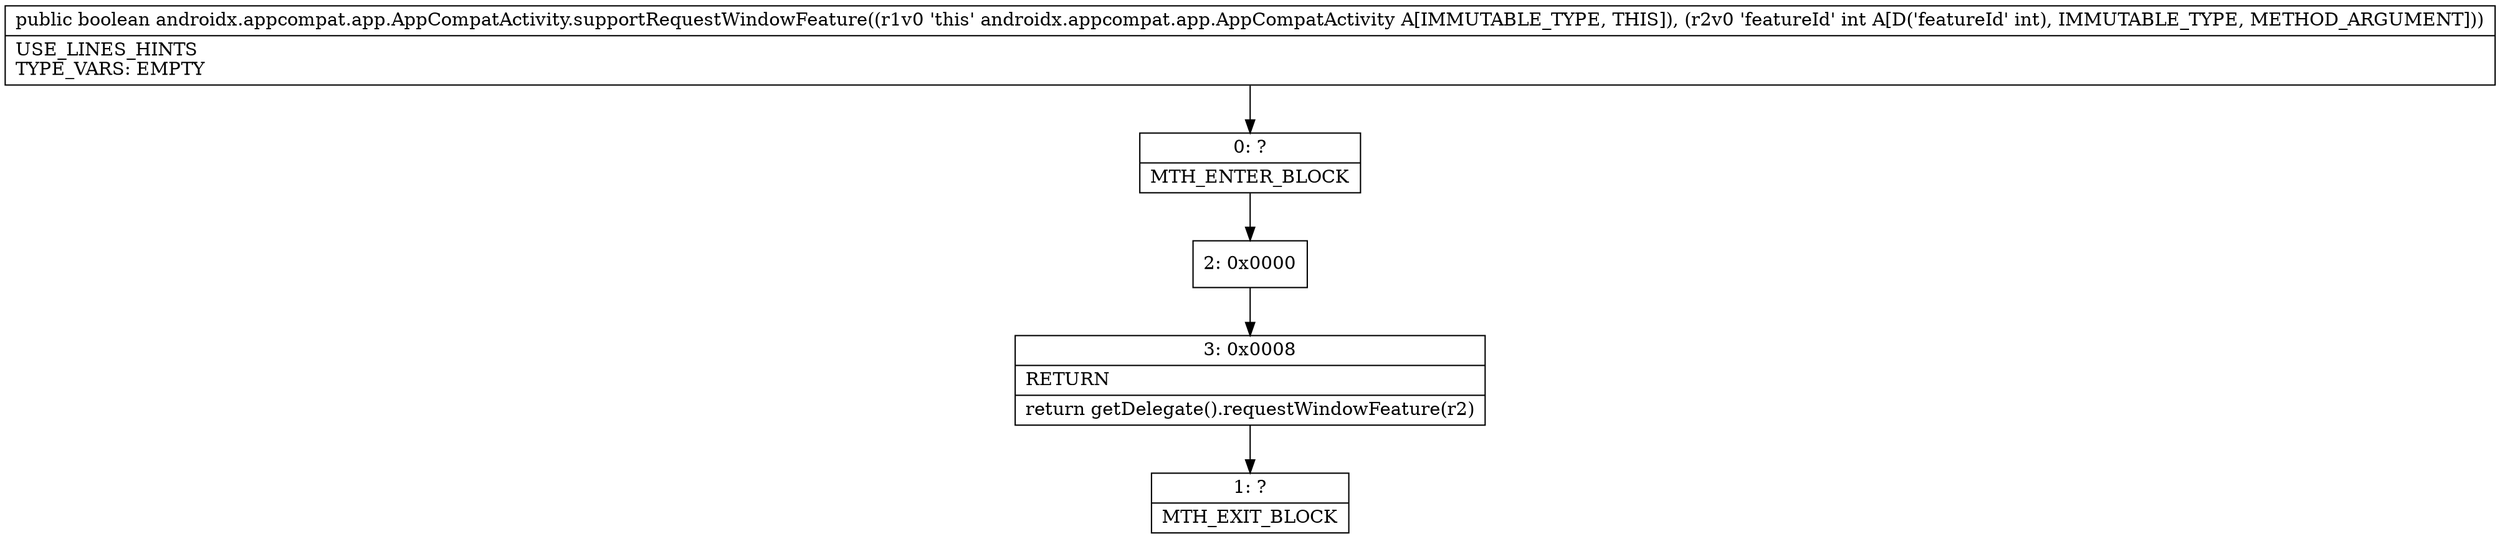 digraph "CFG forandroidx.appcompat.app.AppCompatActivity.supportRequestWindowFeature(I)Z" {
Node_0 [shape=record,label="{0\:\ ?|MTH_ENTER_BLOCK\l}"];
Node_2 [shape=record,label="{2\:\ 0x0000}"];
Node_3 [shape=record,label="{3\:\ 0x0008|RETURN\l|return getDelegate().requestWindowFeature(r2)\l}"];
Node_1 [shape=record,label="{1\:\ ?|MTH_EXIT_BLOCK\l}"];
MethodNode[shape=record,label="{public boolean androidx.appcompat.app.AppCompatActivity.supportRequestWindowFeature((r1v0 'this' androidx.appcompat.app.AppCompatActivity A[IMMUTABLE_TYPE, THIS]), (r2v0 'featureId' int A[D('featureId' int), IMMUTABLE_TYPE, METHOD_ARGUMENT]))  | USE_LINES_HINTS\lTYPE_VARS: EMPTY\l}"];
MethodNode -> Node_0;Node_0 -> Node_2;
Node_2 -> Node_3;
Node_3 -> Node_1;
}

